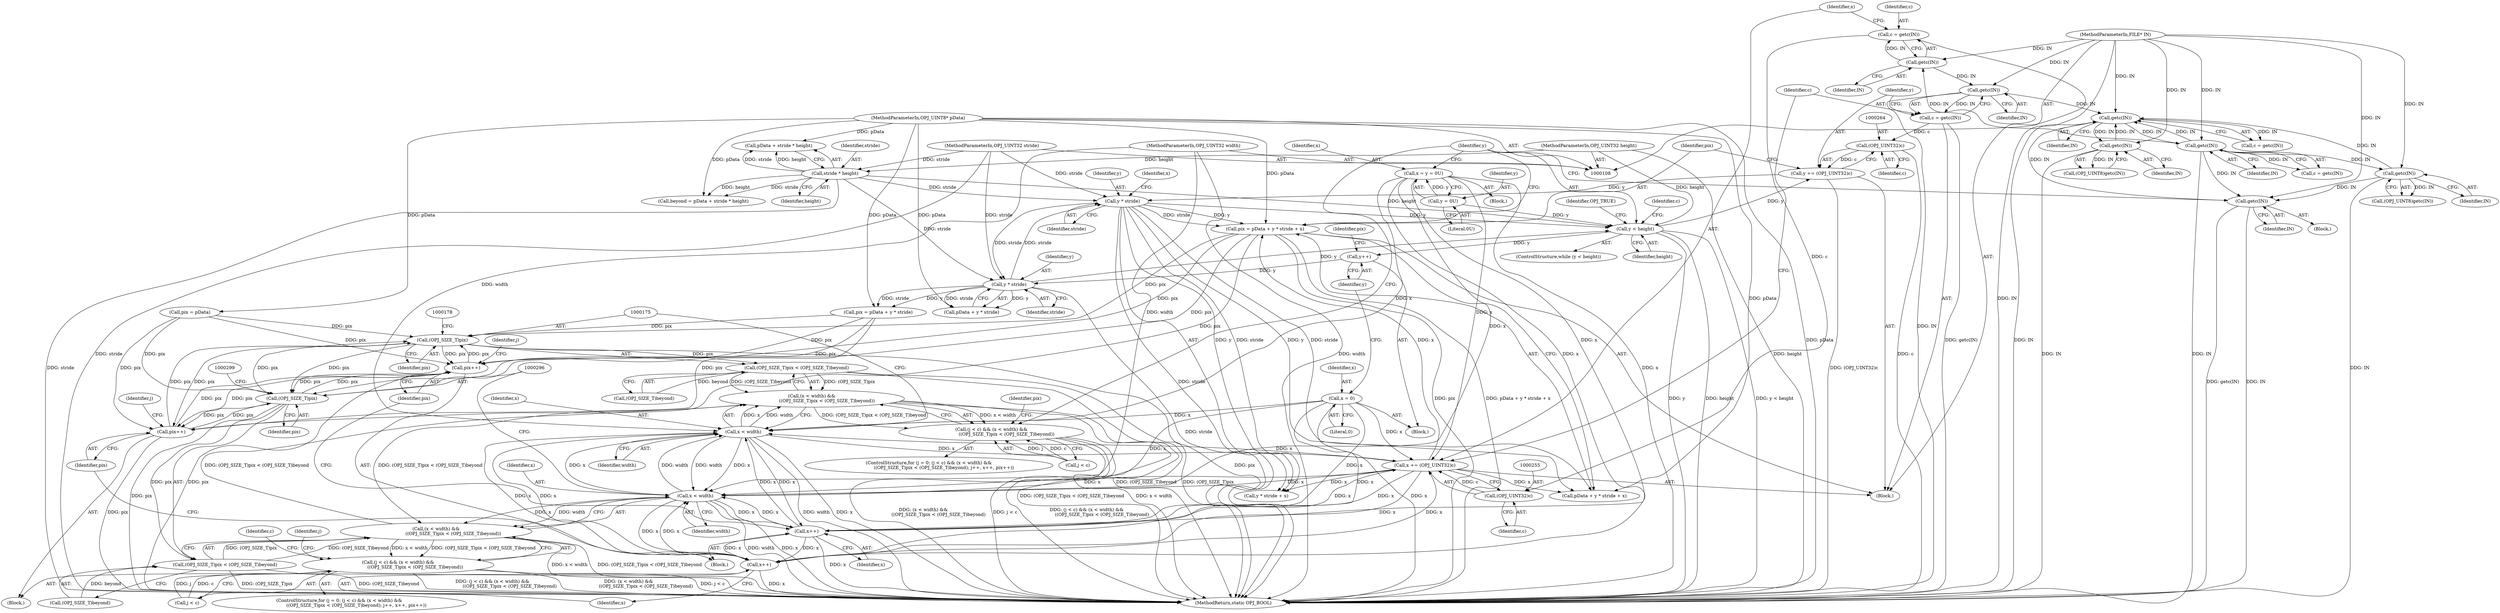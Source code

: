 digraph "1_openjpeg_cbe7384016083eac16078b359acd7a842253d503@integer" {
"1000266" [label="(Call,pix = pData + y * stride + x)"];
"1000110" [label="(MethodParameterIn,OPJ_UINT8* pData)"];
"1000271" [label="(Call,y * stride)"];
"1000261" [label="(Call,y += (OPJ_UINT32)c)"];
"1000263" [label="(Call,(OPJ_UINT32)c)"];
"1000257" [label="(Call,c = getc(IN))"];
"1000259" [label="(Call,getc(IN))"];
"1000250" [label="(Call,getc(IN))"];
"1000210" [label="(Call,getc(IN))"];
"1000142" [label="(Call,getc(IN))"];
"1000159" [label="(Call,getc(IN))"];
"1000109" [label="(MethodParameterIn,FILE* IN)"];
"1000353" [label="(Call,getc(IN))"];
"1000321" [label="(Call,getc(IN))"];
"1000135" [label="(Call,y < height)"];
"1000232" [label="(Call,y * stride)"];
"1000226" [label="(Call,y++)"];
"1000123" [label="(Call,stride * height)"];
"1000111" [label="(MethodParameterIn,OPJ_UINT32 stride)"];
"1000113" [label="(MethodParameterIn,OPJ_UINT32 height)"];
"1000131" [label="(Call,y = 0U)"];
"1000252" [label="(Call,x += (OPJ_UINT32)c)"];
"1000254" [label="(Call,(OPJ_UINT32)c)"];
"1000248" [label="(Call,c = getc(IN))"];
"1000129" [label="(Call,x = y = 0U)"];
"1000291" [label="(Call,x < width)"];
"1000184" [label="(Call,x++)"];
"1000305" [label="(Call,x++)"];
"1000170" [label="(Call,x < width)"];
"1000223" [label="(Call,x = 0)"];
"1000112" [label="(MethodParameterIn,OPJ_UINT32 width)"];
"1000174" [label="(Call,(OPJ_SIZE_T)pix)"];
"1000173" [label="(Call,(OPJ_SIZE_T)pix < (OPJ_SIZE_T)beyond)"];
"1000169" [label="(Call,(x < width) &&\n                     ((OPJ_SIZE_T)pix < (OPJ_SIZE_T)beyond))"];
"1000165" [label="(Call,(j < c) && (x < width) &&\n                     ((OPJ_SIZE_T)pix < (OPJ_SIZE_T)beyond))"];
"1000290" [label="(Call,(x < width) &&\n                        ((OPJ_SIZE_T)pix < (OPJ_SIZE_T)beyond))"];
"1000286" [label="(Call,(j < c) && (x < width) &&\n                        ((OPJ_SIZE_T)pix < (OPJ_SIZE_T)beyond))"];
"1000186" [label="(Call,pix++)"];
"1000295" [label="(Call,(OPJ_SIZE_T)pix)"];
"1000294" [label="(Call,(OPJ_SIZE_T)pix < (OPJ_SIZE_T)beyond)"];
"1000307" [label="(Call,pix++)"];
"1000142" [label="(Call,getc(IN))"];
"1000287" [label="(Call,j < c)"];
"1000227" [label="(Identifier,y)"];
"1000185" [label="(Identifier,x)"];
"1000110" [label="(MethodParameterIn,OPJ_UINT8* pData)"];
"1000169" [label="(Call,(x < width) &&\n                     ((OPJ_SIZE_T)pix < (OPJ_SIZE_T)beyond))"];
"1000294" [label="(Call,(OPJ_SIZE_T)pix < (OPJ_SIZE_T)beyond)"];
"1000293" [label="(Identifier,width)"];
"1000307" [label="(Call,pix++)"];
"1000354" [label="(Identifier,IN)"];
"1000357" [label="(MethodReturn,static OPJ_BOOL)"];
"1000259" [label="(Call,getc(IN))"];
"1000161" [label="(ControlStructure,for (j = 0; (j < c) && (x < width) &&\n                     ((OPJ_SIZE_T)pix < (OPJ_SIZE_T)beyond); j++, x++, pix++))"];
"1000186" [label="(Call,pix++)"];
"1000177" [label="(Call,(OPJ_SIZE_T)beyond)"];
"1000131" [label="(Call,y = 0U)"];
"1000305" [label="(Call,x++)"];
"1000272" [label="(Identifier,y)"];
"1000295" [label="(Call,(OPJ_SIZE_T)pix)"];
"1000248" [label="(Call,c = getc(IN))"];
"1000290" [label="(Call,(x < width) &&\n                        ((OPJ_SIZE_T)pix < (OPJ_SIZE_T)beyond))"];
"1000291" [label="(Call,x < width)"];
"1000114" [label="(Block,)"];
"1000273" [label="(Identifier,stride)"];
"1000191" [label="(Identifier,pix)"];
"1000124" [label="(Identifier,stride)"];
"1000167" [label="(Identifier,j)"];
"1000157" [label="(Call,(OPJ_UINT8)getc(IN))"];
"1000251" [label="(Identifier,IN)"];
"1000172" [label="(Identifier,width)"];
"1000254" [label="(Call,(OPJ_UINT32)c)"];
"1000321" [label="(Call,getc(IN))"];
"1000176" [label="(Identifier,pix)"];
"1000253" [label="(Identifier,x)"];
"1000211" [label="(Identifier,IN)"];
"1000113" [label="(MethodParameterIn,OPJ_UINT32 height)"];
"1000171" [label="(Identifier,x)"];
"1000225" [label="(Literal,0)"];
"1000353" [label="(Call,getc(IN))"];
"1000187" [label="(Identifier,pix)"];
"1000267" [label="(Identifier,pix)"];
"1000288" [label="(Identifier,j)"];
"1000250" [label="(Call,getc(IN))"];
"1000160" [label="(Identifier,IN)"];
"1000352" [label="(Block,)"];
"1000232" [label="(Call,y * stride)"];
"1000222" [label="(Block,)"];
"1000165" [label="(Call,(j < c) && (x < width) &&\n                     ((OPJ_SIZE_T)pix < (OPJ_SIZE_T)beyond))"];
"1000121" [label="(Call,pData + stride * height)"];
"1000130" [label="(Identifier,x)"];
"1000129" [label="(Call,x = y = 0U)"];
"1000344" [label="(Identifier,c)"];
"1000268" [label="(Call,pData + y * stride + x)"];
"1000306" [label="(Identifier,x)"];
"1000274" [label="(Identifier,x)"];
"1000234" [label="(Identifier,stride)"];
"1000119" [label="(Call,beyond = pData + stride * height)"];
"1000249" [label="(Identifier,c)"];
"1000322" [label="(Identifier,IN)"];
"1000226" [label="(Call,y++)"];
"1000298" [label="(Call,(OPJ_SIZE_T)beyond)"];
"1000170" [label="(Call,x < width)"];
"1000233" [label="(Identifier,y)"];
"1000159" [label="(Call,getc(IN))"];
"1000140" [label="(Call,c = getc(IN))"];
"1000257" [label="(Call,c = getc(IN))"];
"1000252" [label="(Call,x += (OPJ_UINT32)c)"];
"1000265" [label="(Identifier,c)"];
"1000262" [label="(Identifier,y)"];
"1000125" [label="(Identifier,height)"];
"1000137" [label="(Identifier,height)"];
"1000356" [label="(Identifier,OPJ_TRUE)"];
"1000173" [label="(Call,(OPJ_SIZE_T)pix < (OPJ_SIZE_T)beyond)"];
"1000319" [label="(Call,(OPJ_UINT8)getc(IN))"];
"1000286" [label="(Call,(j < c) && (x < width) &&\n                        ((OPJ_SIZE_T)pix < (OPJ_SIZE_T)beyond))"];
"1000230" [label="(Call,pData + y * stride)"];
"1000210" [label="(Call,getc(IN))"];
"1000297" [label="(Identifier,pix)"];
"1000126" [label="(Call,pix = pData)"];
"1000135" [label="(Call,y < height)"];
"1000282" [label="(ControlStructure,for (j = 0; (j < c) && (x < width) &&\n                        ((OPJ_SIZE_T)pix < (OPJ_SIZE_T)beyond); j++, x++, pix++))"];
"1000260" [label="(Identifier,IN)"];
"1000228" [label="(Call,pix = pData + y * stride)"];
"1000261" [label="(Call,y += (OPJ_UINT32)c)"];
"1000112" [label="(MethodParameterIn,OPJ_UINT32 width)"];
"1000208" [label="(Call,c = getc(IN))"];
"1000229" [label="(Identifier,pix)"];
"1000256" [label="(Identifier,c)"];
"1000109" [label="(MethodParameterIn,FILE* IN)"];
"1000271" [label="(Call,y * stride)"];
"1000224" [label="(Identifier,x)"];
"1000174" [label="(Call,(OPJ_SIZE_T)pix)"];
"1000166" [label="(Call,j < c)"];
"1000270" [label="(Call,y * stride + x)"];
"1000313" [label="(Identifier,j)"];
"1000308" [label="(Identifier,pix)"];
"1000143" [label="(Identifier,IN)"];
"1000258" [label="(Identifier,c)"];
"1000132" [label="(Identifier,y)"];
"1000292" [label="(Identifier,x)"];
"1000141" [label="(Identifier,c)"];
"1000304" [label="(Block,)"];
"1000247" [label="(Block,)"];
"1000266" [label="(Call,pix = pData + y * stride + x)"];
"1000123" [label="(Call,stride * height)"];
"1000263" [label="(Call,(OPJ_UINT32)c)"];
"1000133" [label="(Literal,0U)"];
"1000184" [label="(Call,x++)"];
"1000136" [label="(Identifier,y)"];
"1000223" [label="(Call,x = 0)"];
"1000183" [label="(Block,)"];
"1000134" [label="(ControlStructure,while (y < height))"];
"1000111" [label="(MethodParameterIn,OPJ_UINT32 stride)"];
"1000266" -> "1000247"  [label="AST: "];
"1000266" -> "1000268"  [label="CFG: "];
"1000267" -> "1000266"  [label="AST: "];
"1000268" -> "1000266"  [label="AST: "];
"1000136" -> "1000266"  [label="CFG: "];
"1000266" -> "1000357"  [label="DDG: pix"];
"1000266" -> "1000357"  [label="DDG: pData + y * stride + x"];
"1000266" -> "1000174"  [label="DDG: pix"];
"1000266" -> "1000186"  [label="DDG: pix"];
"1000110" -> "1000266"  [label="DDG: pData"];
"1000271" -> "1000266"  [label="DDG: y"];
"1000271" -> "1000266"  [label="DDG: stride"];
"1000252" -> "1000266"  [label="DDG: x"];
"1000266" -> "1000295"  [label="DDG: pix"];
"1000266" -> "1000307"  [label="DDG: pix"];
"1000110" -> "1000108"  [label="AST: "];
"1000110" -> "1000357"  [label="DDG: pData"];
"1000110" -> "1000119"  [label="DDG: pData"];
"1000110" -> "1000121"  [label="DDG: pData"];
"1000110" -> "1000126"  [label="DDG: pData"];
"1000110" -> "1000228"  [label="DDG: pData"];
"1000110" -> "1000230"  [label="DDG: pData"];
"1000110" -> "1000268"  [label="DDG: pData"];
"1000271" -> "1000270"  [label="AST: "];
"1000271" -> "1000273"  [label="CFG: "];
"1000272" -> "1000271"  [label="AST: "];
"1000273" -> "1000271"  [label="AST: "];
"1000274" -> "1000271"  [label="CFG: "];
"1000271" -> "1000357"  [label="DDG: stride"];
"1000271" -> "1000135"  [label="DDG: y"];
"1000271" -> "1000232"  [label="DDG: stride"];
"1000271" -> "1000268"  [label="DDG: y"];
"1000271" -> "1000268"  [label="DDG: stride"];
"1000271" -> "1000270"  [label="DDG: y"];
"1000271" -> "1000270"  [label="DDG: stride"];
"1000261" -> "1000271"  [label="DDG: y"];
"1000232" -> "1000271"  [label="DDG: stride"];
"1000123" -> "1000271"  [label="DDG: stride"];
"1000111" -> "1000271"  [label="DDG: stride"];
"1000261" -> "1000247"  [label="AST: "];
"1000261" -> "1000263"  [label="CFG: "];
"1000262" -> "1000261"  [label="AST: "];
"1000263" -> "1000261"  [label="AST: "];
"1000267" -> "1000261"  [label="CFG: "];
"1000261" -> "1000357"  [label="DDG: (OPJ_UINT32)c"];
"1000263" -> "1000261"  [label="DDG: c"];
"1000135" -> "1000261"  [label="DDG: y"];
"1000263" -> "1000265"  [label="CFG: "];
"1000264" -> "1000263"  [label="AST: "];
"1000265" -> "1000263"  [label="AST: "];
"1000263" -> "1000357"  [label="DDG: c"];
"1000257" -> "1000263"  [label="DDG: c"];
"1000257" -> "1000247"  [label="AST: "];
"1000257" -> "1000259"  [label="CFG: "];
"1000258" -> "1000257"  [label="AST: "];
"1000259" -> "1000257"  [label="AST: "];
"1000262" -> "1000257"  [label="CFG: "];
"1000257" -> "1000357"  [label="DDG: getc(IN)"];
"1000259" -> "1000257"  [label="DDG: IN"];
"1000259" -> "1000260"  [label="CFG: "];
"1000260" -> "1000259"  [label="AST: "];
"1000259" -> "1000357"  [label="DDG: IN"];
"1000259" -> "1000142"  [label="DDG: IN"];
"1000250" -> "1000259"  [label="DDG: IN"];
"1000109" -> "1000259"  [label="DDG: IN"];
"1000250" -> "1000248"  [label="AST: "];
"1000250" -> "1000251"  [label="CFG: "];
"1000251" -> "1000250"  [label="AST: "];
"1000248" -> "1000250"  [label="CFG: "];
"1000250" -> "1000248"  [label="DDG: IN"];
"1000210" -> "1000250"  [label="DDG: IN"];
"1000109" -> "1000250"  [label="DDG: IN"];
"1000210" -> "1000208"  [label="AST: "];
"1000210" -> "1000211"  [label="CFG: "];
"1000211" -> "1000210"  [label="AST: "];
"1000208" -> "1000210"  [label="CFG: "];
"1000210" -> "1000357"  [label="DDG: IN"];
"1000210" -> "1000142"  [label="DDG: IN"];
"1000210" -> "1000208"  [label="DDG: IN"];
"1000142" -> "1000210"  [label="DDG: IN"];
"1000109" -> "1000210"  [label="DDG: IN"];
"1000210" -> "1000321"  [label="DDG: IN"];
"1000210" -> "1000353"  [label="DDG: IN"];
"1000142" -> "1000140"  [label="AST: "];
"1000142" -> "1000143"  [label="CFG: "];
"1000143" -> "1000142"  [label="AST: "];
"1000140" -> "1000142"  [label="CFG: "];
"1000142" -> "1000357"  [label="DDG: IN"];
"1000142" -> "1000140"  [label="DDG: IN"];
"1000159" -> "1000142"  [label="DDG: IN"];
"1000353" -> "1000142"  [label="DDG: IN"];
"1000321" -> "1000142"  [label="DDG: IN"];
"1000109" -> "1000142"  [label="DDG: IN"];
"1000142" -> "1000159"  [label="DDG: IN"];
"1000159" -> "1000157"  [label="AST: "];
"1000159" -> "1000160"  [label="CFG: "];
"1000160" -> "1000159"  [label="AST: "];
"1000157" -> "1000159"  [label="CFG: "];
"1000159" -> "1000357"  [label="DDG: IN"];
"1000159" -> "1000157"  [label="DDG: IN"];
"1000109" -> "1000159"  [label="DDG: IN"];
"1000109" -> "1000108"  [label="AST: "];
"1000109" -> "1000357"  [label="DDG: IN"];
"1000109" -> "1000321"  [label="DDG: IN"];
"1000109" -> "1000353"  [label="DDG: IN"];
"1000353" -> "1000352"  [label="AST: "];
"1000353" -> "1000354"  [label="CFG: "];
"1000354" -> "1000353"  [label="AST: "];
"1000136" -> "1000353"  [label="CFG: "];
"1000353" -> "1000357"  [label="DDG: getc(IN)"];
"1000353" -> "1000357"  [label="DDG: IN"];
"1000321" -> "1000353"  [label="DDG: IN"];
"1000321" -> "1000319"  [label="AST: "];
"1000321" -> "1000322"  [label="CFG: "];
"1000322" -> "1000321"  [label="AST: "];
"1000319" -> "1000321"  [label="CFG: "];
"1000321" -> "1000357"  [label="DDG: IN"];
"1000321" -> "1000319"  [label="DDG: IN"];
"1000135" -> "1000134"  [label="AST: "];
"1000135" -> "1000137"  [label="CFG: "];
"1000136" -> "1000135"  [label="AST: "];
"1000137" -> "1000135"  [label="AST: "];
"1000141" -> "1000135"  [label="CFG: "];
"1000356" -> "1000135"  [label="CFG: "];
"1000135" -> "1000357"  [label="DDG: y < height"];
"1000135" -> "1000357"  [label="DDG: y"];
"1000135" -> "1000357"  [label="DDG: height"];
"1000232" -> "1000135"  [label="DDG: y"];
"1000131" -> "1000135"  [label="DDG: y"];
"1000123" -> "1000135"  [label="DDG: height"];
"1000113" -> "1000135"  [label="DDG: height"];
"1000135" -> "1000226"  [label="DDG: y"];
"1000232" -> "1000230"  [label="AST: "];
"1000232" -> "1000234"  [label="CFG: "];
"1000233" -> "1000232"  [label="AST: "];
"1000234" -> "1000232"  [label="AST: "];
"1000230" -> "1000232"  [label="CFG: "];
"1000232" -> "1000357"  [label="DDG: stride"];
"1000232" -> "1000228"  [label="DDG: y"];
"1000232" -> "1000228"  [label="DDG: stride"];
"1000232" -> "1000230"  [label="DDG: y"];
"1000232" -> "1000230"  [label="DDG: stride"];
"1000226" -> "1000232"  [label="DDG: y"];
"1000123" -> "1000232"  [label="DDG: stride"];
"1000111" -> "1000232"  [label="DDG: stride"];
"1000226" -> "1000222"  [label="AST: "];
"1000226" -> "1000227"  [label="CFG: "];
"1000227" -> "1000226"  [label="AST: "];
"1000229" -> "1000226"  [label="CFG: "];
"1000123" -> "1000121"  [label="AST: "];
"1000123" -> "1000125"  [label="CFG: "];
"1000124" -> "1000123"  [label="AST: "];
"1000125" -> "1000123"  [label="AST: "];
"1000121" -> "1000123"  [label="CFG: "];
"1000123" -> "1000357"  [label="DDG: stride"];
"1000123" -> "1000119"  [label="DDG: stride"];
"1000123" -> "1000119"  [label="DDG: height"];
"1000123" -> "1000121"  [label="DDG: stride"];
"1000123" -> "1000121"  [label="DDG: height"];
"1000111" -> "1000123"  [label="DDG: stride"];
"1000113" -> "1000123"  [label="DDG: height"];
"1000111" -> "1000108"  [label="AST: "];
"1000111" -> "1000357"  [label="DDG: stride"];
"1000113" -> "1000108"  [label="AST: "];
"1000113" -> "1000357"  [label="DDG: height"];
"1000131" -> "1000129"  [label="AST: "];
"1000131" -> "1000133"  [label="CFG: "];
"1000132" -> "1000131"  [label="AST: "];
"1000133" -> "1000131"  [label="AST: "];
"1000129" -> "1000131"  [label="CFG: "];
"1000131" -> "1000129"  [label="DDG: y"];
"1000252" -> "1000247"  [label="AST: "];
"1000252" -> "1000254"  [label="CFG: "];
"1000253" -> "1000252"  [label="AST: "];
"1000254" -> "1000252"  [label="AST: "];
"1000258" -> "1000252"  [label="CFG: "];
"1000252" -> "1000170"  [label="DDG: x"];
"1000252" -> "1000184"  [label="DDG: x"];
"1000254" -> "1000252"  [label="DDG: c"];
"1000129" -> "1000252"  [label="DDG: x"];
"1000291" -> "1000252"  [label="DDG: x"];
"1000184" -> "1000252"  [label="DDG: x"];
"1000305" -> "1000252"  [label="DDG: x"];
"1000170" -> "1000252"  [label="DDG: x"];
"1000223" -> "1000252"  [label="DDG: x"];
"1000252" -> "1000268"  [label="DDG: x"];
"1000252" -> "1000270"  [label="DDG: x"];
"1000252" -> "1000291"  [label="DDG: x"];
"1000252" -> "1000305"  [label="DDG: x"];
"1000254" -> "1000256"  [label="CFG: "];
"1000255" -> "1000254"  [label="AST: "];
"1000256" -> "1000254"  [label="AST: "];
"1000248" -> "1000254"  [label="DDG: c"];
"1000248" -> "1000247"  [label="AST: "];
"1000249" -> "1000248"  [label="AST: "];
"1000253" -> "1000248"  [label="CFG: "];
"1000129" -> "1000114"  [label="AST: "];
"1000130" -> "1000129"  [label="AST: "];
"1000136" -> "1000129"  [label="CFG: "];
"1000129" -> "1000357"  [label="DDG: x"];
"1000129" -> "1000170"  [label="DDG: x"];
"1000129" -> "1000184"  [label="DDG: x"];
"1000129" -> "1000291"  [label="DDG: x"];
"1000129" -> "1000305"  [label="DDG: x"];
"1000291" -> "1000290"  [label="AST: "];
"1000291" -> "1000293"  [label="CFG: "];
"1000292" -> "1000291"  [label="AST: "];
"1000293" -> "1000291"  [label="AST: "];
"1000296" -> "1000291"  [label="CFG: "];
"1000290" -> "1000291"  [label="CFG: "];
"1000291" -> "1000357"  [label="DDG: x"];
"1000291" -> "1000357"  [label="DDG: width"];
"1000291" -> "1000170"  [label="DDG: x"];
"1000291" -> "1000170"  [label="DDG: width"];
"1000291" -> "1000184"  [label="DDG: x"];
"1000291" -> "1000290"  [label="DDG: x"];
"1000291" -> "1000290"  [label="DDG: width"];
"1000184" -> "1000291"  [label="DDG: x"];
"1000305" -> "1000291"  [label="DDG: x"];
"1000170" -> "1000291"  [label="DDG: x"];
"1000170" -> "1000291"  [label="DDG: width"];
"1000223" -> "1000291"  [label="DDG: x"];
"1000112" -> "1000291"  [label="DDG: width"];
"1000291" -> "1000305"  [label="DDG: x"];
"1000184" -> "1000183"  [label="AST: "];
"1000184" -> "1000185"  [label="CFG: "];
"1000185" -> "1000184"  [label="AST: "];
"1000187" -> "1000184"  [label="CFG: "];
"1000184" -> "1000357"  [label="DDG: x"];
"1000184" -> "1000170"  [label="DDG: x"];
"1000305" -> "1000184"  [label="DDG: x"];
"1000170" -> "1000184"  [label="DDG: x"];
"1000223" -> "1000184"  [label="DDG: x"];
"1000184" -> "1000305"  [label="DDG: x"];
"1000305" -> "1000304"  [label="AST: "];
"1000305" -> "1000306"  [label="CFG: "];
"1000306" -> "1000305"  [label="AST: "];
"1000308" -> "1000305"  [label="CFG: "];
"1000305" -> "1000357"  [label="DDG: x"];
"1000305" -> "1000170"  [label="DDG: x"];
"1000170" -> "1000305"  [label="DDG: x"];
"1000223" -> "1000305"  [label="DDG: x"];
"1000170" -> "1000169"  [label="AST: "];
"1000170" -> "1000172"  [label="CFG: "];
"1000171" -> "1000170"  [label="AST: "];
"1000172" -> "1000170"  [label="AST: "];
"1000175" -> "1000170"  [label="CFG: "];
"1000169" -> "1000170"  [label="CFG: "];
"1000170" -> "1000357"  [label="DDG: width"];
"1000170" -> "1000357"  [label="DDG: x"];
"1000170" -> "1000169"  [label="DDG: x"];
"1000170" -> "1000169"  [label="DDG: width"];
"1000223" -> "1000170"  [label="DDG: x"];
"1000112" -> "1000170"  [label="DDG: width"];
"1000223" -> "1000222"  [label="AST: "];
"1000223" -> "1000225"  [label="CFG: "];
"1000224" -> "1000223"  [label="AST: "];
"1000225" -> "1000223"  [label="AST: "];
"1000227" -> "1000223"  [label="CFG: "];
"1000223" -> "1000357"  [label="DDG: x"];
"1000112" -> "1000108"  [label="AST: "];
"1000112" -> "1000357"  [label="DDG: width"];
"1000174" -> "1000173"  [label="AST: "];
"1000174" -> "1000176"  [label="CFG: "];
"1000175" -> "1000174"  [label="AST: "];
"1000176" -> "1000174"  [label="AST: "];
"1000178" -> "1000174"  [label="CFG: "];
"1000174" -> "1000357"  [label="DDG: pix"];
"1000174" -> "1000173"  [label="DDG: pix"];
"1000186" -> "1000174"  [label="DDG: pix"];
"1000126" -> "1000174"  [label="DDG: pix"];
"1000295" -> "1000174"  [label="DDG: pix"];
"1000307" -> "1000174"  [label="DDG: pix"];
"1000228" -> "1000174"  [label="DDG: pix"];
"1000174" -> "1000186"  [label="DDG: pix"];
"1000174" -> "1000295"  [label="DDG: pix"];
"1000174" -> "1000307"  [label="DDG: pix"];
"1000173" -> "1000169"  [label="AST: "];
"1000173" -> "1000177"  [label="CFG: "];
"1000177" -> "1000173"  [label="AST: "];
"1000169" -> "1000173"  [label="CFG: "];
"1000173" -> "1000357"  [label="DDG: (OPJ_SIZE_T)beyond"];
"1000173" -> "1000357"  [label="DDG: (OPJ_SIZE_T)pix"];
"1000173" -> "1000169"  [label="DDG: (OPJ_SIZE_T)pix"];
"1000173" -> "1000169"  [label="DDG: (OPJ_SIZE_T)beyond"];
"1000177" -> "1000173"  [label="DDG: beyond"];
"1000169" -> "1000165"  [label="AST: "];
"1000165" -> "1000169"  [label="CFG: "];
"1000169" -> "1000357"  [label="DDG: (OPJ_SIZE_T)pix < (OPJ_SIZE_T)beyond"];
"1000169" -> "1000357"  [label="DDG: x < width"];
"1000169" -> "1000165"  [label="DDG: x < width"];
"1000169" -> "1000165"  [label="DDG: (OPJ_SIZE_T)pix < (OPJ_SIZE_T)beyond"];
"1000290" -> "1000169"  [label="DDG: (OPJ_SIZE_T)pix < (OPJ_SIZE_T)beyond"];
"1000169" -> "1000290"  [label="DDG: (OPJ_SIZE_T)pix < (OPJ_SIZE_T)beyond"];
"1000165" -> "1000161"  [label="AST: "];
"1000165" -> "1000166"  [label="CFG: "];
"1000166" -> "1000165"  [label="AST: "];
"1000136" -> "1000165"  [label="CFG: "];
"1000191" -> "1000165"  [label="CFG: "];
"1000165" -> "1000357"  [label="DDG: (x < width) &&\n                     ((OPJ_SIZE_T)pix < (OPJ_SIZE_T)beyond)"];
"1000165" -> "1000357"  [label="DDG: j < c"];
"1000165" -> "1000357"  [label="DDG: (j < c) && (x < width) &&\n                     ((OPJ_SIZE_T)pix < (OPJ_SIZE_T)beyond)"];
"1000166" -> "1000165"  [label="DDG: j"];
"1000166" -> "1000165"  [label="DDG: c"];
"1000290" -> "1000286"  [label="AST: "];
"1000290" -> "1000294"  [label="CFG: "];
"1000294" -> "1000290"  [label="AST: "];
"1000286" -> "1000290"  [label="CFG: "];
"1000290" -> "1000357"  [label="DDG: x < width"];
"1000290" -> "1000357"  [label="DDG: (OPJ_SIZE_T)pix < (OPJ_SIZE_T)beyond"];
"1000290" -> "1000286"  [label="DDG: x < width"];
"1000290" -> "1000286"  [label="DDG: (OPJ_SIZE_T)pix < (OPJ_SIZE_T)beyond"];
"1000294" -> "1000290"  [label="DDG: (OPJ_SIZE_T)pix"];
"1000294" -> "1000290"  [label="DDG: (OPJ_SIZE_T)beyond"];
"1000286" -> "1000282"  [label="AST: "];
"1000286" -> "1000287"  [label="CFG: "];
"1000287" -> "1000286"  [label="AST: "];
"1000313" -> "1000286"  [label="CFG: "];
"1000344" -> "1000286"  [label="CFG: "];
"1000286" -> "1000357"  [label="DDG: (j < c) && (x < width) &&\n                        ((OPJ_SIZE_T)pix < (OPJ_SIZE_T)beyond)"];
"1000286" -> "1000357"  [label="DDG: (x < width) &&\n                        ((OPJ_SIZE_T)pix < (OPJ_SIZE_T)beyond)"];
"1000286" -> "1000357"  [label="DDG: j < c"];
"1000287" -> "1000286"  [label="DDG: j"];
"1000287" -> "1000286"  [label="DDG: c"];
"1000186" -> "1000183"  [label="AST: "];
"1000186" -> "1000187"  [label="CFG: "];
"1000187" -> "1000186"  [label="AST: "];
"1000167" -> "1000186"  [label="CFG: "];
"1000186" -> "1000357"  [label="DDG: pix"];
"1000126" -> "1000186"  [label="DDG: pix"];
"1000295" -> "1000186"  [label="DDG: pix"];
"1000307" -> "1000186"  [label="DDG: pix"];
"1000228" -> "1000186"  [label="DDG: pix"];
"1000186" -> "1000295"  [label="DDG: pix"];
"1000186" -> "1000307"  [label="DDG: pix"];
"1000295" -> "1000294"  [label="AST: "];
"1000295" -> "1000297"  [label="CFG: "];
"1000296" -> "1000295"  [label="AST: "];
"1000297" -> "1000295"  [label="AST: "];
"1000299" -> "1000295"  [label="CFG: "];
"1000295" -> "1000357"  [label="DDG: pix"];
"1000295" -> "1000294"  [label="DDG: pix"];
"1000126" -> "1000295"  [label="DDG: pix"];
"1000307" -> "1000295"  [label="DDG: pix"];
"1000228" -> "1000295"  [label="DDG: pix"];
"1000295" -> "1000307"  [label="DDG: pix"];
"1000294" -> "1000298"  [label="CFG: "];
"1000298" -> "1000294"  [label="AST: "];
"1000294" -> "1000357"  [label="DDG: (OPJ_SIZE_T)beyond"];
"1000294" -> "1000357"  [label="DDG: (OPJ_SIZE_T)pix"];
"1000298" -> "1000294"  [label="DDG: beyond"];
"1000307" -> "1000304"  [label="AST: "];
"1000307" -> "1000308"  [label="CFG: "];
"1000308" -> "1000307"  [label="AST: "];
"1000288" -> "1000307"  [label="CFG: "];
"1000307" -> "1000357"  [label="DDG: pix"];
"1000126" -> "1000307"  [label="DDG: pix"];
"1000228" -> "1000307"  [label="DDG: pix"];
}

